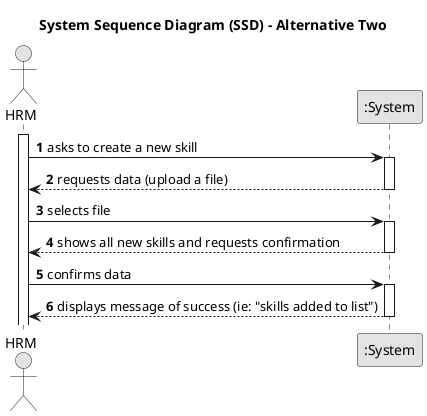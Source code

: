@startuml
skinparam monochrome true
skinparam packageStyle rectangle
skinparam shadowing false

title System Sequence Diagram (SSD) - Alternative Two

autonumber

actor "HRM" as Employee
participant ":System" as System

activate Employee

    Employee -> System : asks to create a new skill
    activate System

        System --> Employee : requests data (upload a file)
    deactivate System

    Employee -> System : selects file
    activate System

        System --> Employee : shows all new skills and requests confirmation
    deactivate System

    Employee -> System : confirms data
    activate System

        System --> Employee : displays message of success (ie: "skills added to list")
    deactivate System

@enduml
